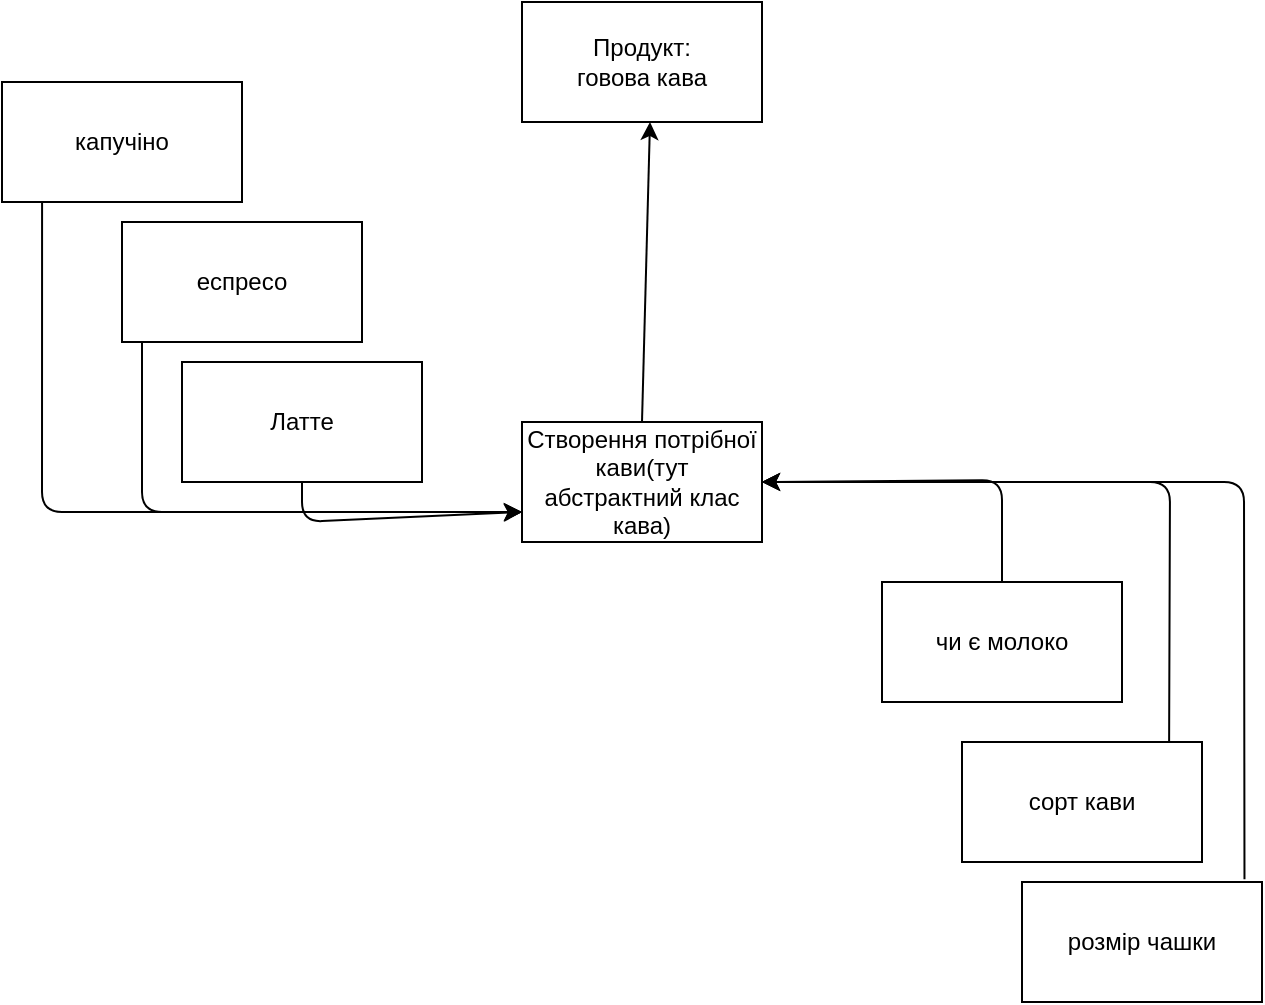 <mxfile version="14.6.6" type="device"><diagram id="TVC0eRqawfVPkYugB0Pk" name="Page-1"><mxGraphModel dx="1038" dy="580" grid="1" gridSize="10" guides="1" tooltips="1" connect="1" arrows="1" fold="1" page="1" pageScale="1" pageWidth="827" pageHeight="1169" math="0" shadow="0"><root><mxCell id="0"/><mxCell id="1" parent="0"/><mxCell id="VcMcOAlpMrKbxvLkFRlK-1" value="Продукт:&lt;br&gt;говова кава" style="rounded=0;whiteSpace=wrap;html=1;" vertex="1" parent="1"><mxGeometry x="380" y="10" width="120" height="60" as="geometry"/></mxCell><mxCell id="VcMcOAlpMrKbxvLkFRlK-2" value="Створення потрібної кави(тут абстрактний клас кава)" style="rounded=0;whiteSpace=wrap;html=1;" vertex="1" parent="1"><mxGeometry x="380" y="220" width="120" height="60" as="geometry"/></mxCell><mxCell id="VcMcOAlpMrKbxvLkFRlK-3" value="розмір чашки" style="rounded=0;whiteSpace=wrap;html=1;" vertex="1" parent="1"><mxGeometry x="630" y="450" width="120" height="60" as="geometry"/></mxCell><mxCell id="VcMcOAlpMrKbxvLkFRlK-4" value="чи є молоко" style="rounded=0;whiteSpace=wrap;html=1;" vertex="1" parent="1"><mxGeometry x="560" y="300" width="120" height="60" as="geometry"/></mxCell><mxCell id="VcMcOAlpMrKbxvLkFRlK-5" value="сорт кави" style="rounded=0;whiteSpace=wrap;html=1;" vertex="1" parent="1"><mxGeometry x="600" y="380" width="120" height="60" as="geometry"/></mxCell><mxCell id="VcMcOAlpMrKbxvLkFRlK-8" value="" style="endArrow=classic;html=1;exitX=0.5;exitY=0;exitDx=0;exitDy=0;entryX=1;entryY=0.5;entryDx=0;entryDy=0;" edge="1" parent="1" source="VcMcOAlpMrKbxvLkFRlK-4" target="VcMcOAlpMrKbxvLkFRlK-2"><mxGeometry width="50" height="50" relative="1" as="geometry"><mxPoint x="340" y="360" as="sourcePoint"/><mxPoint x="390" y="310" as="targetPoint"/><Array as="points"><mxPoint x="620" y="249"/></Array></mxGeometry></mxCell><mxCell id="VcMcOAlpMrKbxvLkFRlK-10" value="Латте" style="rounded=0;whiteSpace=wrap;html=1;" vertex="1" parent="1"><mxGeometry x="210" y="190" width="120" height="60" as="geometry"/></mxCell><mxCell id="VcMcOAlpMrKbxvLkFRlK-11" value="капучіно" style="rounded=0;whiteSpace=wrap;html=1;" vertex="1" parent="1"><mxGeometry x="120" y="50" width="120" height="60" as="geometry"/></mxCell><mxCell id="VcMcOAlpMrKbxvLkFRlK-12" value="еспресо" style="rounded=0;whiteSpace=wrap;html=1;" vertex="1" parent="1"><mxGeometry x="180" y="120" width="120" height="60" as="geometry"/></mxCell><mxCell id="VcMcOAlpMrKbxvLkFRlK-14" value="" style="endArrow=classic;html=1;exitX=0.863;exitY=-0.003;exitDx=0;exitDy=0;exitPerimeter=0;" edge="1" parent="1" source="VcMcOAlpMrKbxvLkFRlK-5"><mxGeometry width="50" height="50" relative="1" as="geometry"><mxPoint x="680" y="420" as="sourcePoint"/><mxPoint x="500" y="250" as="targetPoint"/><Array as="points"><mxPoint x="704" y="250"/></Array></mxGeometry></mxCell><mxCell id="VcMcOAlpMrKbxvLkFRlK-15" value="" style="endArrow=classic;html=1;exitX=0.927;exitY=-0.023;exitDx=0;exitDy=0;exitPerimeter=0;" edge="1" parent="1" source="VcMcOAlpMrKbxvLkFRlK-3"><mxGeometry width="50" height="50" relative="1" as="geometry"><mxPoint x="740" y="440" as="sourcePoint"/><mxPoint x="500" y="250" as="targetPoint"/><Array as="points"><mxPoint x="741" y="250"/></Array></mxGeometry></mxCell><mxCell id="VcMcOAlpMrKbxvLkFRlK-18" value="" style="endArrow=classic;html=1;exitX=0.5;exitY=1;exitDx=0;exitDy=0;entryX=0;entryY=0.75;entryDx=0;entryDy=0;" edge="1" parent="1" source="VcMcOAlpMrKbxvLkFRlK-10" target="VcMcOAlpMrKbxvLkFRlK-2"><mxGeometry width="50" height="50" relative="1" as="geometry"><mxPoint x="260" y="300" as="sourcePoint"/><mxPoint x="310" y="250" as="targetPoint"/><Array as="points"><mxPoint x="270" y="270"/></Array></mxGeometry></mxCell><mxCell id="VcMcOAlpMrKbxvLkFRlK-19" value="" style="endArrow=classic;html=1;entryX=0;entryY=0.75;entryDx=0;entryDy=0;" edge="1" parent="1" target="VcMcOAlpMrKbxvLkFRlK-2"><mxGeometry width="50" height="50" relative="1" as="geometry"><mxPoint x="190" y="180" as="sourcePoint"/><mxPoint x="190" y="270" as="targetPoint"/><Array as="points"><mxPoint x="190" y="265"/></Array></mxGeometry></mxCell><mxCell id="VcMcOAlpMrKbxvLkFRlK-20" value="" style="endArrow=classic;html=1;exitX=0.167;exitY=1;exitDx=0;exitDy=0;exitPerimeter=0;entryX=0;entryY=0.75;entryDx=0;entryDy=0;" edge="1" parent="1" source="VcMcOAlpMrKbxvLkFRlK-11" target="VcMcOAlpMrKbxvLkFRlK-2"><mxGeometry width="50" height="50" relative="1" as="geometry"><mxPoint x="130" y="150" as="sourcePoint"/><mxPoint x="140" y="270" as="targetPoint"/><Array as="points"><mxPoint x="140" y="265"/></Array></mxGeometry></mxCell><mxCell id="VcMcOAlpMrKbxvLkFRlK-21" value="" style="endArrow=classic;html=1;exitX=0.5;exitY=0;exitDx=0;exitDy=0;" edge="1" parent="1" source="VcMcOAlpMrKbxvLkFRlK-2"><mxGeometry width="50" height="50" relative="1" as="geometry"><mxPoint x="430" y="250" as="sourcePoint"/><mxPoint x="444" y="70" as="targetPoint"/></mxGeometry></mxCell></root></mxGraphModel></diagram></mxfile>


Якщо не відкривається - ось посилання на гугл диск
https://drive.google.com/file/d/1Vwep0FFkG4DfmiYurvaYHXzYSKzBfP0b/view?usp=sharing 
